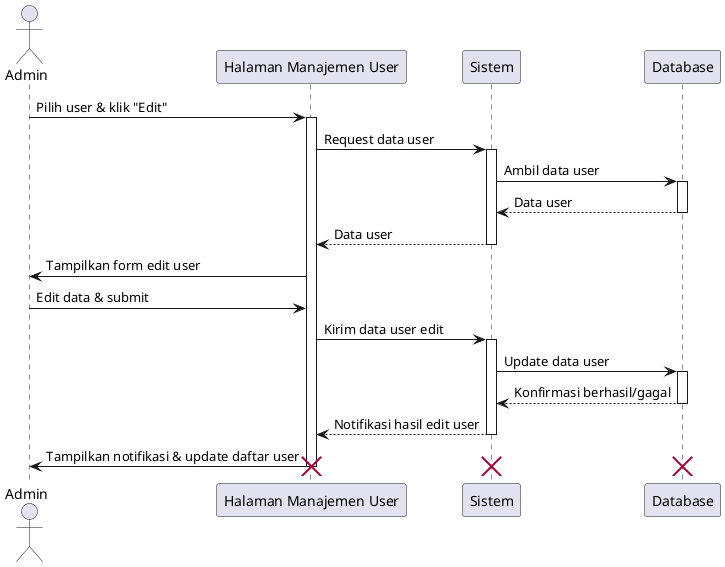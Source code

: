 @startuml
actor Admin
participant "Halaman Manajemen User" as UserMgmt
participant "Sistem" as System
participant "Database" as DB

Admin -> UserMgmt : Pilih user & klik "Edit"
activate UserMgmt
UserMgmt -> System : Request data user
activate System
System -> DB : Ambil data user
activate DB
DB --> System : Data user
deactivate DB
System --> UserMgmt : Data user
deactivate System
UserMgmt -> Admin : Tampilkan form edit user

Admin -> UserMgmt : Edit data & submit
UserMgmt -> System : Kirim data user edit
activate System
System -> DB : Update data user
activate DB
DB --> System : Konfirmasi berhasil/gagal
deactivate DB
System --> UserMgmt : Notifikasi hasil edit user
deactivate System
UserMgmt -> Admin : Tampilkan notifikasi & update daftar user
deactivate UserMgmt

destroy UserMgmt
destroy System
destroy DB

@enduml
